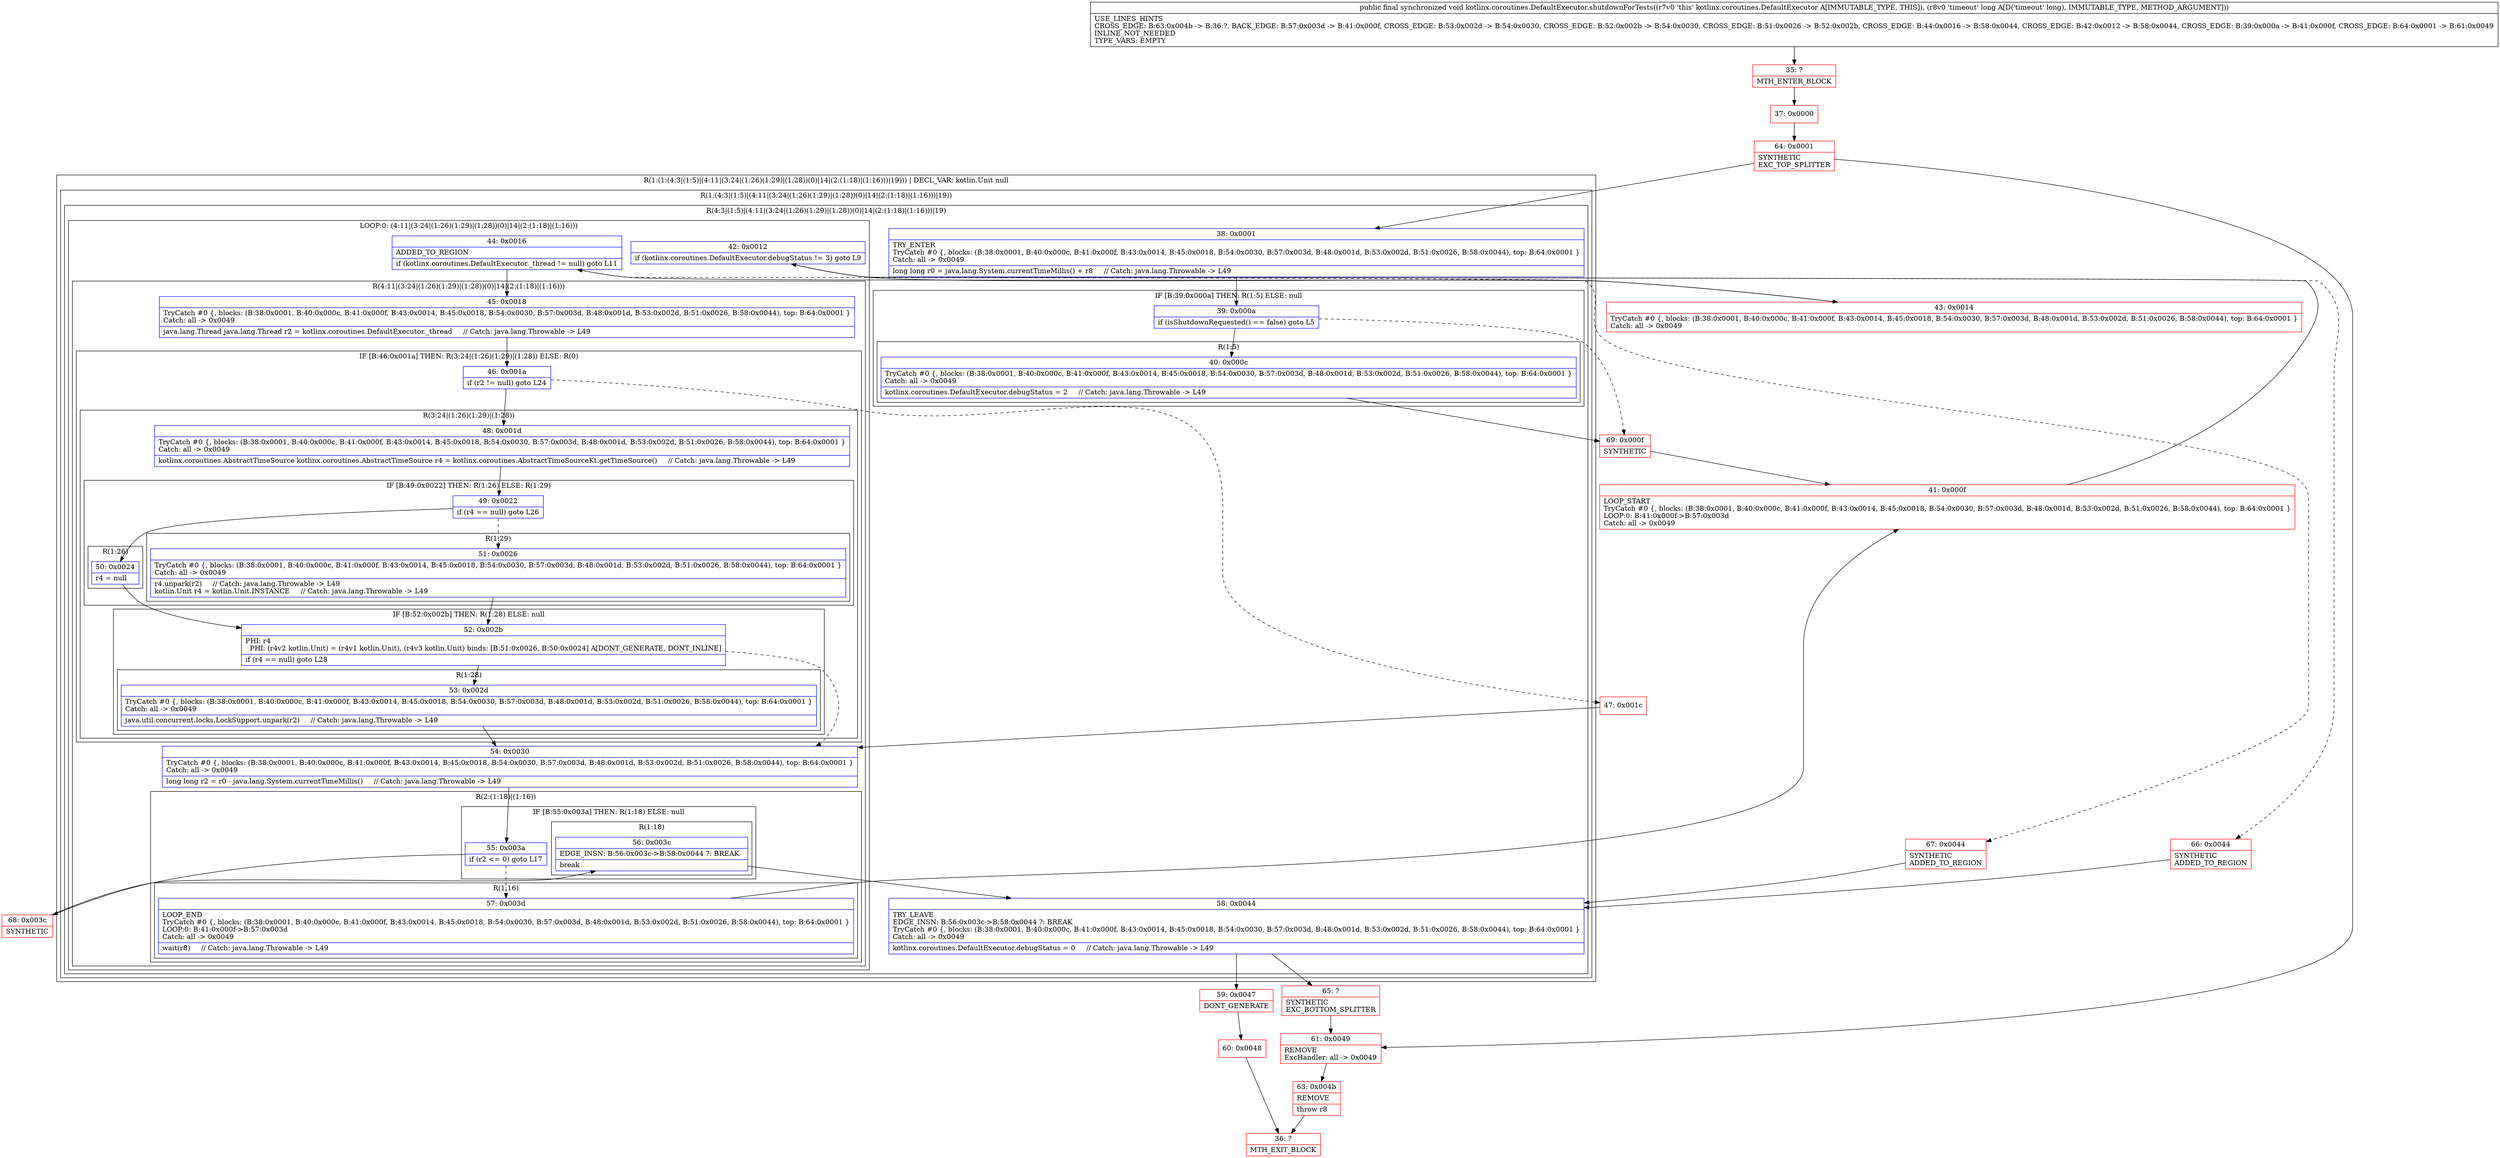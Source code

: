 digraph "CFG forkotlinx.coroutines.DefaultExecutor.shutdownForTests(J)V" {
subgraph cluster_Region_344843254 {
label = "R(1:(1:(4:3|(1:5)|(4:11|(3:24|(1:26)(1:29)|(1:28))(0)|14|(2:(1:18)|(1:16)))|19))) | DECL_VAR: kotlin.Unit null\l";
node [shape=record,color=blue];
subgraph cluster_Region_708242392 {
label = "R(1:(4:3|(1:5)|(4:11|(3:24|(1:26)(1:29)|(1:28))(0)|14|(2:(1:18)|(1:16)))|19))";
node [shape=record,color=blue];
subgraph cluster_Region_1603613565 {
label = "R(4:3|(1:5)|(4:11|(3:24|(1:26)(1:29)|(1:28))(0)|14|(2:(1:18)|(1:16)))|19)";
node [shape=record,color=blue];
Node_38 [shape=record,label="{38\:\ 0x0001|TRY_ENTER\lTryCatch #0 \{, blocks: (B:38:0x0001, B:40:0x000c, B:41:0x000f, B:43:0x0014, B:45:0x0018, B:54:0x0030, B:57:0x003d, B:48:0x001d, B:53:0x002d, B:51:0x0026, B:58:0x0044), top: B:64:0x0001 \}\lCatch: all \-\> 0x0049\l|long long r0 = java.lang.System.currentTimeMillis() + r8     \/\/ Catch: java.lang.Throwable \-\> L49\l}"];
subgraph cluster_IfRegion_415877114 {
label = "IF [B:39:0x000a] THEN: R(1:5) ELSE: null";
node [shape=record,color=blue];
Node_39 [shape=record,label="{39\:\ 0x000a|if (isShutdownRequested() == false) goto L5\l}"];
subgraph cluster_Region_559853699 {
label = "R(1:5)";
node [shape=record,color=blue];
Node_40 [shape=record,label="{40\:\ 0x000c|TryCatch #0 \{, blocks: (B:38:0x0001, B:40:0x000c, B:41:0x000f, B:43:0x0014, B:45:0x0018, B:54:0x0030, B:57:0x003d, B:48:0x001d, B:53:0x002d, B:51:0x0026, B:58:0x0044), top: B:64:0x0001 \}\lCatch: all \-\> 0x0049\l|kotlinx.coroutines.DefaultExecutor.debugStatus = 2     \/\/ Catch: java.lang.Throwable \-\> L49\l}"];
}
}
subgraph cluster_LoopRegion_1513579789 {
label = "LOOP:0: (4:11|(3:24|(1:26)(1:29)|(1:28))(0)|14|(2:(1:18)|(1:16)))";
node [shape=record,color=blue];
Node_42 [shape=record,label="{42\:\ 0x0012|if (kotlinx.coroutines.DefaultExecutor.debugStatus != 3) goto L9\l}"];
Node_44 [shape=record,label="{44\:\ 0x0016|ADDED_TO_REGION\l|if (kotlinx.coroutines.DefaultExecutor._thread != null) goto L11\l}"];
subgraph cluster_Region_680884754 {
label = "R(4:11|(3:24|(1:26)(1:29)|(1:28))(0)|14|(2:(1:18)|(1:16)))";
node [shape=record,color=blue];
Node_45 [shape=record,label="{45\:\ 0x0018|TryCatch #0 \{, blocks: (B:38:0x0001, B:40:0x000c, B:41:0x000f, B:43:0x0014, B:45:0x0018, B:54:0x0030, B:57:0x003d, B:48:0x001d, B:53:0x002d, B:51:0x0026, B:58:0x0044), top: B:64:0x0001 \}\lCatch: all \-\> 0x0049\l|java.lang.Thread java.lang.Thread r2 = kotlinx.coroutines.DefaultExecutor._thread     \/\/ Catch: java.lang.Throwable \-\> L49\l}"];
subgraph cluster_IfRegion_2017117518 {
label = "IF [B:46:0x001a] THEN: R(3:24|(1:26)(1:29)|(1:28)) ELSE: R(0)";
node [shape=record,color=blue];
Node_46 [shape=record,label="{46\:\ 0x001a|if (r2 != null) goto L24\l}"];
subgraph cluster_Region_1703713378 {
label = "R(3:24|(1:26)(1:29)|(1:28))";
node [shape=record,color=blue];
Node_48 [shape=record,label="{48\:\ 0x001d|TryCatch #0 \{, blocks: (B:38:0x0001, B:40:0x000c, B:41:0x000f, B:43:0x0014, B:45:0x0018, B:54:0x0030, B:57:0x003d, B:48:0x001d, B:53:0x002d, B:51:0x0026, B:58:0x0044), top: B:64:0x0001 \}\lCatch: all \-\> 0x0049\l|kotlinx.coroutines.AbstractTimeSource kotlinx.coroutines.AbstractTimeSource r4 = kotlinx.coroutines.AbstractTimeSourceKt.getTimeSource()     \/\/ Catch: java.lang.Throwable \-\> L49\l}"];
subgraph cluster_IfRegion_1269965608 {
label = "IF [B:49:0x0022] THEN: R(1:26) ELSE: R(1:29)";
node [shape=record,color=blue];
Node_49 [shape=record,label="{49\:\ 0x0022|if (r4 == null) goto L26\l}"];
subgraph cluster_Region_1282443739 {
label = "R(1:26)";
node [shape=record,color=blue];
Node_50 [shape=record,label="{50\:\ 0x0024|r4 = null\l}"];
}
subgraph cluster_Region_280162035 {
label = "R(1:29)";
node [shape=record,color=blue];
Node_51 [shape=record,label="{51\:\ 0x0026|TryCatch #0 \{, blocks: (B:38:0x0001, B:40:0x000c, B:41:0x000f, B:43:0x0014, B:45:0x0018, B:54:0x0030, B:57:0x003d, B:48:0x001d, B:53:0x002d, B:51:0x0026, B:58:0x0044), top: B:64:0x0001 \}\lCatch: all \-\> 0x0049\l|r4.unpark(r2)     \/\/ Catch: java.lang.Throwable \-\> L49\lkotlin.Unit r4 = kotlin.Unit.INSTANCE     \/\/ Catch: java.lang.Throwable \-\> L49\l}"];
}
}
subgraph cluster_IfRegion_1203908024 {
label = "IF [B:52:0x002b] THEN: R(1:28) ELSE: null";
node [shape=record,color=blue];
Node_52 [shape=record,label="{52\:\ 0x002b|PHI: r4 \l  PHI: (r4v2 kotlin.Unit) = (r4v1 kotlin.Unit), (r4v3 kotlin.Unit) binds: [B:51:0x0026, B:50:0x0024] A[DONT_GENERATE, DONT_INLINE]\l|if (r4 == null) goto L28\l}"];
subgraph cluster_Region_1724524867 {
label = "R(1:28)";
node [shape=record,color=blue];
Node_53 [shape=record,label="{53\:\ 0x002d|TryCatch #0 \{, blocks: (B:38:0x0001, B:40:0x000c, B:41:0x000f, B:43:0x0014, B:45:0x0018, B:54:0x0030, B:57:0x003d, B:48:0x001d, B:53:0x002d, B:51:0x0026, B:58:0x0044), top: B:64:0x0001 \}\lCatch: all \-\> 0x0049\l|java.util.concurrent.locks.LockSupport.unpark(r2)     \/\/ Catch: java.lang.Throwable \-\> L49\l}"];
}
}
}
subgraph cluster_Region_300078253 {
label = "R(0)";
node [shape=record,color=blue];
}
}
Node_54 [shape=record,label="{54\:\ 0x0030|TryCatch #0 \{, blocks: (B:38:0x0001, B:40:0x000c, B:41:0x000f, B:43:0x0014, B:45:0x0018, B:54:0x0030, B:57:0x003d, B:48:0x001d, B:53:0x002d, B:51:0x0026, B:58:0x0044), top: B:64:0x0001 \}\lCatch: all \-\> 0x0049\l|long long r2 = r0 \- java.lang.System.currentTimeMillis()     \/\/ Catch: java.lang.Throwable \-\> L49\l}"];
subgraph cluster_Region_1164747962 {
label = "R(2:(1:18)|(1:16))";
node [shape=record,color=blue];
subgraph cluster_IfRegion_2068259111 {
label = "IF [B:55:0x003a] THEN: R(1:18) ELSE: null";
node [shape=record,color=blue];
Node_55 [shape=record,label="{55\:\ 0x003a|if (r2 \<= 0) goto L17\l}"];
subgraph cluster_Region_613596695 {
label = "R(1:18)";
node [shape=record,color=blue];
Node_56 [shape=record,label="{56\:\ 0x003c|EDGE_INSN: B:56:0x003c\-\>B:58:0x0044 ?: BREAK  \l|break\l}"];
}
}
subgraph cluster_Region_1928063184 {
label = "R(1:16)";
node [shape=record,color=blue];
Node_57 [shape=record,label="{57\:\ 0x003d|LOOP_END\lTryCatch #0 \{, blocks: (B:38:0x0001, B:40:0x000c, B:41:0x000f, B:43:0x0014, B:45:0x0018, B:54:0x0030, B:57:0x003d, B:48:0x001d, B:53:0x002d, B:51:0x0026, B:58:0x0044), top: B:64:0x0001 \}\lLOOP:0: B:41:0x000f\-\>B:57:0x003d\lCatch: all \-\> 0x0049\l|wait(r8)     \/\/ Catch: java.lang.Throwable \-\> L49\l}"];
}
}
}
}
Node_58 [shape=record,label="{58\:\ 0x0044|TRY_LEAVE\lEDGE_INSN: B:56:0x003c\-\>B:58:0x0044 ?: BREAK  \lTryCatch #0 \{, blocks: (B:38:0x0001, B:40:0x000c, B:41:0x000f, B:43:0x0014, B:45:0x0018, B:54:0x0030, B:57:0x003d, B:48:0x001d, B:53:0x002d, B:51:0x0026, B:58:0x0044), top: B:64:0x0001 \}\lCatch: all \-\> 0x0049\l|kotlinx.coroutines.DefaultExecutor.debugStatus = 0     \/\/ Catch: java.lang.Throwable \-\> L49\l}"];
}
}
}
Node_35 [shape=record,color=red,label="{35\:\ ?|MTH_ENTER_BLOCK\l}"];
Node_37 [shape=record,color=red,label="{37\:\ 0x0000}"];
Node_64 [shape=record,color=red,label="{64\:\ 0x0001|SYNTHETIC\lEXC_TOP_SPLITTER\l}"];
Node_69 [shape=record,color=red,label="{69\:\ 0x000f|SYNTHETIC\l}"];
Node_41 [shape=record,color=red,label="{41\:\ 0x000f|LOOP_START\lTryCatch #0 \{, blocks: (B:38:0x0001, B:40:0x000c, B:41:0x000f, B:43:0x0014, B:45:0x0018, B:54:0x0030, B:57:0x003d, B:48:0x001d, B:53:0x002d, B:51:0x0026, B:58:0x0044), top: B:64:0x0001 \}\lLOOP:0: B:41:0x000f\-\>B:57:0x003d\lCatch: all \-\> 0x0049\l}"];
Node_43 [shape=record,color=red,label="{43\:\ 0x0014|TryCatch #0 \{, blocks: (B:38:0x0001, B:40:0x000c, B:41:0x000f, B:43:0x0014, B:45:0x0018, B:54:0x0030, B:57:0x003d, B:48:0x001d, B:53:0x002d, B:51:0x0026, B:58:0x0044), top: B:64:0x0001 \}\lCatch: all \-\> 0x0049\l}"];
Node_47 [shape=record,color=red,label="{47\:\ 0x001c}"];
Node_68 [shape=record,color=red,label="{68\:\ 0x003c|SYNTHETIC\l}"];
Node_59 [shape=record,color=red,label="{59\:\ 0x0047|DONT_GENERATE\l}"];
Node_60 [shape=record,color=red,label="{60\:\ 0x0048}"];
Node_36 [shape=record,color=red,label="{36\:\ ?|MTH_EXIT_BLOCK\l}"];
Node_65 [shape=record,color=red,label="{65\:\ ?|SYNTHETIC\lEXC_BOTTOM_SPLITTER\l}"];
Node_67 [shape=record,color=red,label="{67\:\ 0x0044|SYNTHETIC\lADDED_TO_REGION\l}"];
Node_66 [shape=record,color=red,label="{66\:\ 0x0044|SYNTHETIC\lADDED_TO_REGION\l}"];
Node_61 [shape=record,color=red,label="{61\:\ 0x0049|REMOVE\lExcHandler: all \-\> 0x0049\l}"];
Node_63 [shape=record,color=red,label="{63\:\ 0x004b|REMOVE\l|throw r8\l}"];
MethodNode[shape=record,label="{public final synchronized void kotlinx.coroutines.DefaultExecutor.shutdownForTests((r7v0 'this' kotlinx.coroutines.DefaultExecutor A[IMMUTABLE_TYPE, THIS]), (r8v0 'timeout' long A[D('timeout' long), IMMUTABLE_TYPE, METHOD_ARGUMENT]))  | USE_LINES_HINTS\lCROSS_EDGE: B:63:0x004b \-\> B:36:?, BACK_EDGE: B:57:0x003d \-\> B:41:0x000f, CROSS_EDGE: B:53:0x002d \-\> B:54:0x0030, CROSS_EDGE: B:52:0x002b \-\> B:54:0x0030, CROSS_EDGE: B:51:0x0026 \-\> B:52:0x002b, CROSS_EDGE: B:44:0x0016 \-\> B:58:0x0044, CROSS_EDGE: B:42:0x0012 \-\> B:58:0x0044, CROSS_EDGE: B:39:0x000a \-\> B:41:0x000f, CROSS_EDGE: B:64:0x0001 \-\> B:61:0x0049\lINLINE_NOT_NEEDED\lTYPE_VARS: EMPTY\l}"];
MethodNode -> Node_35;Node_38 -> Node_39;
Node_39 -> Node_40;
Node_39 -> Node_69[style=dashed];
Node_40 -> Node_69;
Node_42 -> Node_43;
Node_42 -> Node_66[style=dashed];
Node_44 -> Node_45;
Node_44 -> Node_67[style=dashed];
Node_45 -> Node_46;
Node_46 -> Node_47[style=dashed];
Node_46 -> Node_48;
Node_48 -> Node_49;
Node_49 -> Node_50;
Node_49 -> Node_51[style=dashed];
Node_50 -> Node_52;
Node_51 -> Node_52;
Node_52 -> Node_53;
Node_52 -> Node_54[style=dashed];
Node_53 -> Node_54;
Node_54 -> Node_55;
Node_55 -> Node_57[style=dashed];
Node_55 -> Node_68;
Node_56 -> Node_58;
Node_57 -> Node_41;
Node_58 -> Node_59;
Node_58 -> Node_65;
Node_35 -> Node_37;
Node_37 -> Node_64;
Node_64 -> Node_38;
Node_64 -> Node_61;
Node_69 -> Node_41;
Node_41 -> Node_42;
Node_43 -> Node_44;
Node_47 -> Node_54;
Node_68 -> Node_56;
Node_59 -> Node_60;
Node_60 -> Node_36;
Node_65 -> Node_61;
Node_67 -> Node_58;
Node_66 -> Node_58;
Node_61 -> Node_63;
Node_63 -> Node_36;
}

